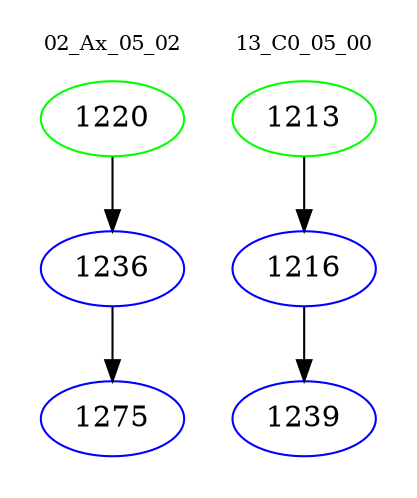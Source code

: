digraph{
subgraph cluster_0 {
color = white
label = "02_Ax_05_02";
fontsize=10;
T0_1220 [label="1220", color="green"]
T0_1220 -> T0_1236 [color="black"]
T0_1236 [label="1236", color="blue"]
T0_1236 -> T0_1275 [color="black"]
T0_1275 [label="1275", color="blue"]
}
subgraph cluster_1 {
color = white
label = "13_C0_05_00";
fontsize=10;
T1_1213 [label="1213", color="green"]
T1_1213 -> T1_1216 [color="black"]
T1_1216 [label="1216", color="blue"]
T1_1216 -> T1_1239 [color="black"]
T1_1239 [label="1239", color="blue"]
}
}
